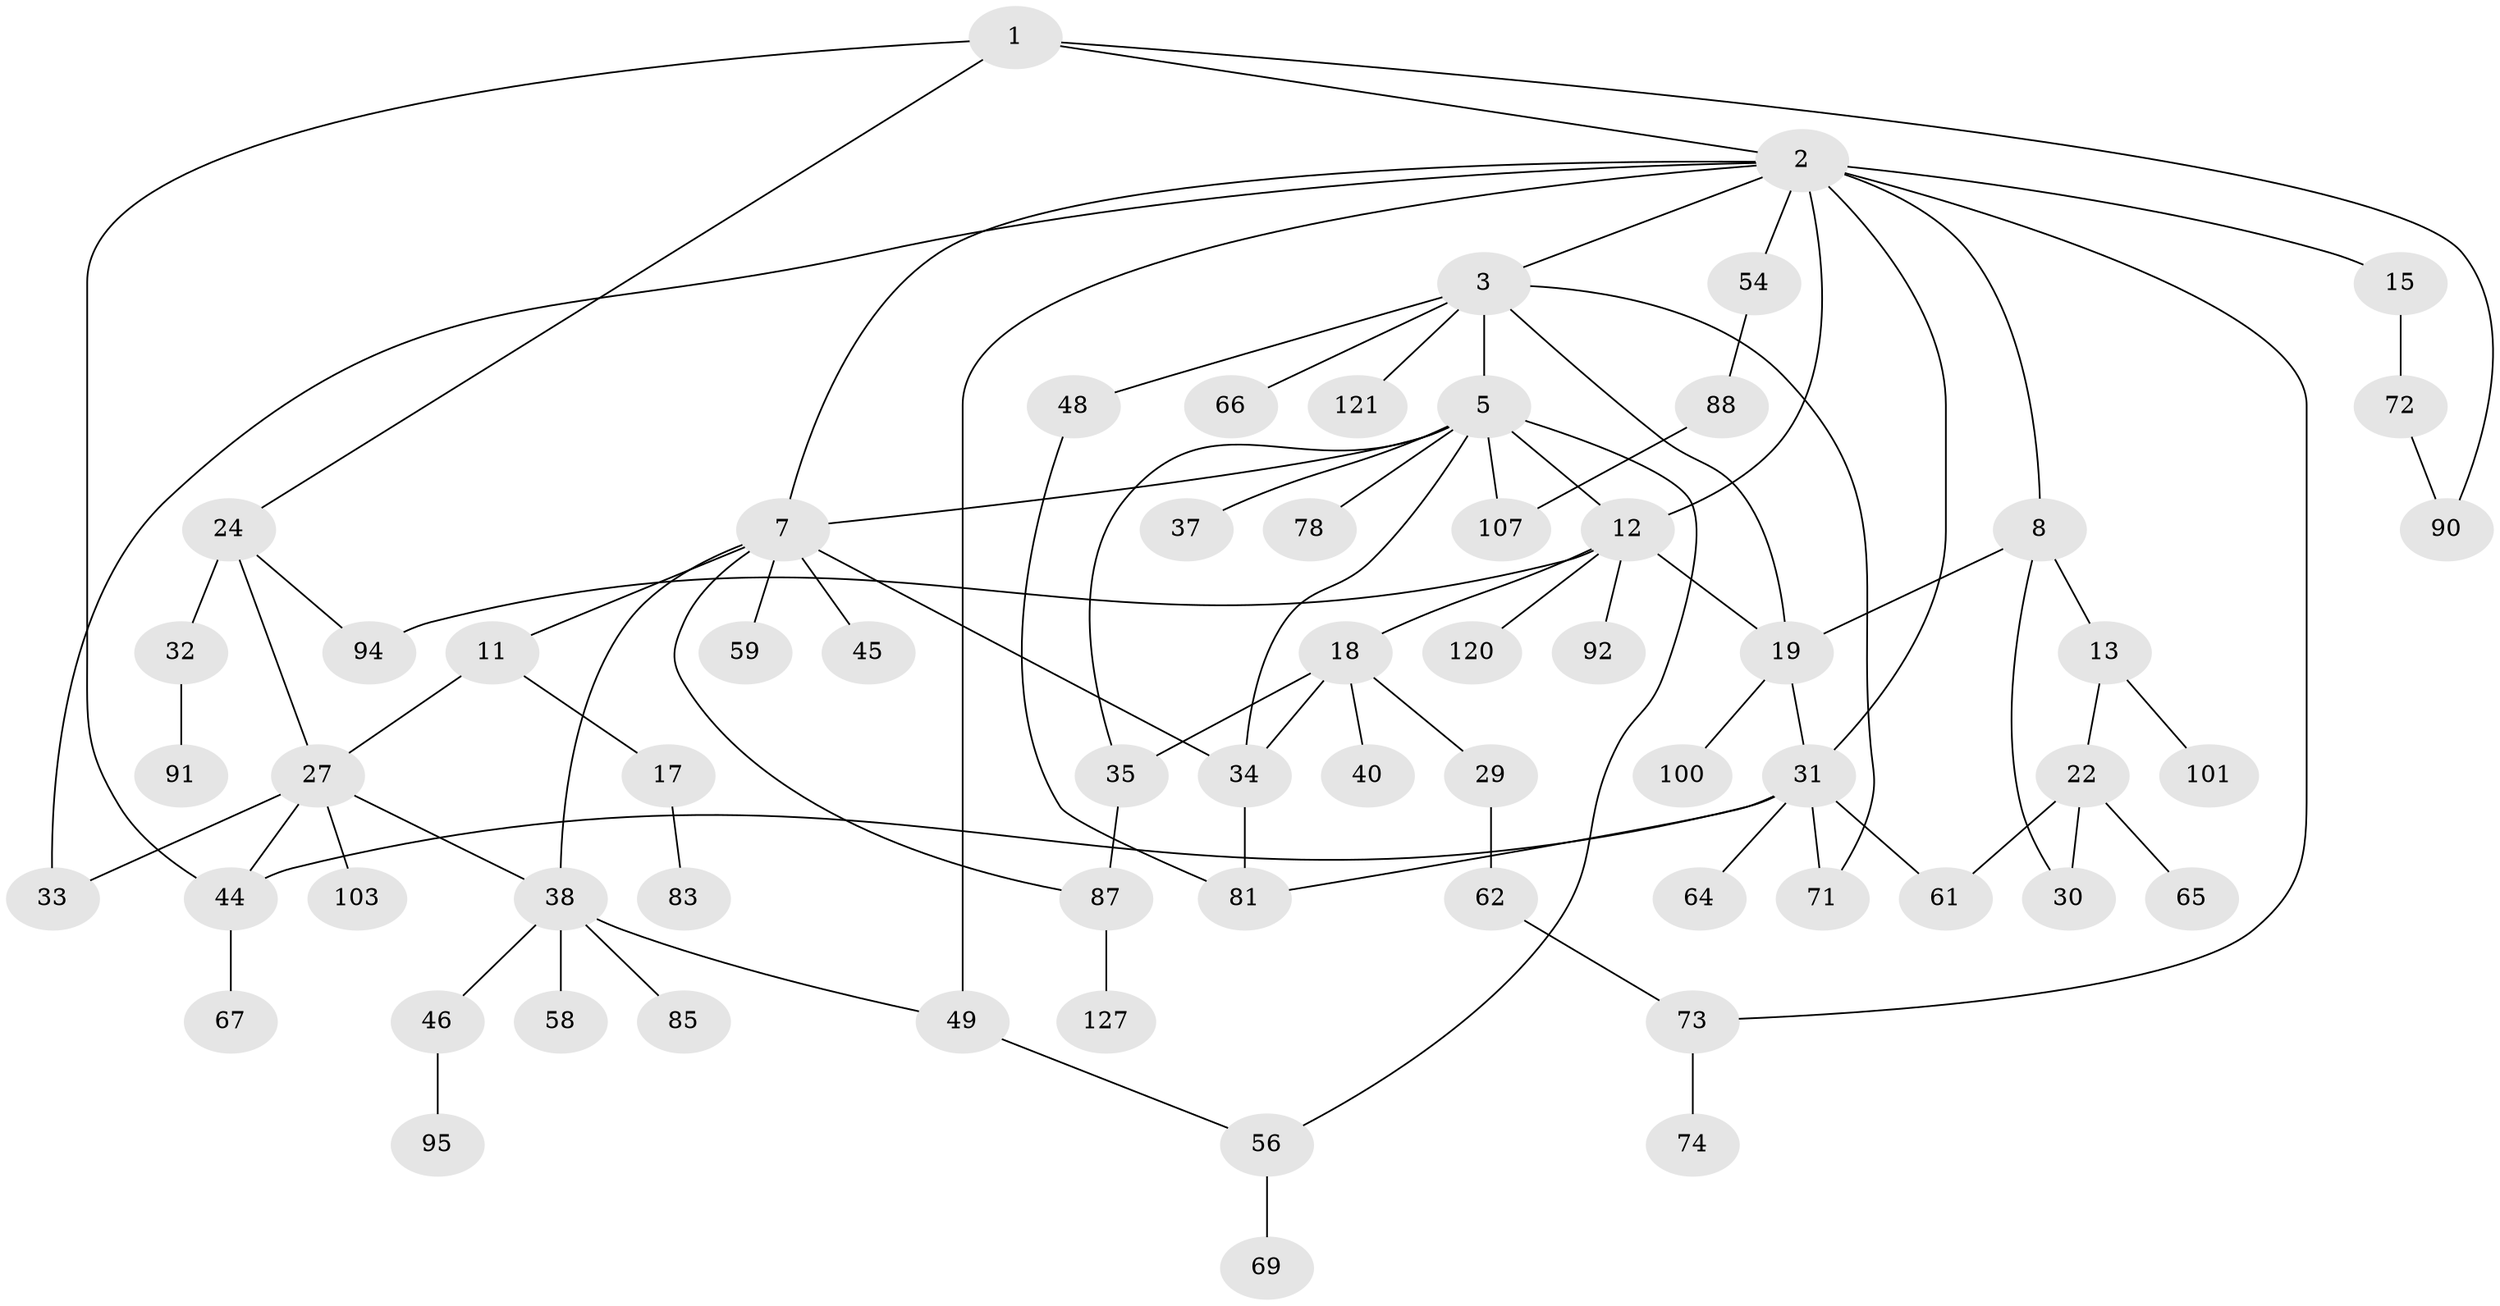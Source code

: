 // original degree distribution, {4: 0.15625, 9: 0.0078125, 6: 0.0234375, 5: 0.0390625, 3: 0.140625, 2: 0.3046875, 1: 0.328125}
// Generated by graph-tools (version 1.1) at 2025/13/03/09/25 04:13:26]
// undirected, 64 vertices, 88 edges
graph export_dot {
graph [start="1"]
  node [color=gray90,style=filled];
  1;
  2 [super="+14+6"];
  3 [super="+20+4"];
  5 [super="+9"];
  7 [super="+16+23+26"];
  8 [super="+116+51"];
  11;
  12 [super="+70+84"];
  13;
  15;
  17;
  18 [super="+99+21"];
  19;
  22 [super="+42+25"];
  24 [super="+76+115"];
  27 [super="+86+102+114"];
  29 [super="+55+118"];
  30;
  31 [super="+43+41"];
  32 [super="+77"];
  33 [super="+89"];
  34 [super="+79"];
  35 [super="+52+106+60"];
  37;
  38 [super="+39"];
  40;
  44 [super="+50"];
  45;
  46 [super="+53"];
  48;
  49 [super="+57"];
  54;
  56 [super="+63"];
  58;
  59;
  61;
  62;
  64 [super="+119"];
  65;
  66 [super="+108"];
  67;
  69;
  71;
  72 [super="+111"];
  73 [super="+97"];
  74;
  78;
  81 [super="+124+125"];
  83;
  85;
  87;
  88;
  90 [super="+93"];
  91;
  92;
  94;
  95;
  100;
  101;
  103;
  107;
  120;
  121;
  127;
  1 -- 2;
  1 -- 24;
  1 -- 44;
  1 -- 90;
  2 -- 3;
  2 -- 8;
  2 -- 12 [weight=2];
  2 -- 54;
  2 -- 73;
  2 -- 49;
  2 -- 33;
  2 -- 7;
  2 -- 15;
  2 -- 31;
  3 -- 5;
  3 -- 19;
  3 -- 48;
  3 -- 121;
  3 -- 66;
  3 -- 71;
  5 -- 7;
  5 -- 34;
  5 -- 78;
  5 -- 107;
  5 -- 35;
  5 -- 37;
  5 -- 56;
  5 -- 12;
  7 -- 11;
  7 -- 59;
  7 -- 87;
  7 -- 34;
  7 -- 45;
  7 -- 38;
  8 -- 13;
  8 -- 19;
  8 -- 30;
  11 -- 17;
  11 -- 27;
  12 -- 18;
  12 -- 92;
  12 -- 19;
  12 -- 120;
  12 -- 94;
  13 -- 22;
  13 -- 101;
  15 -- 72;
  17 -- 83;
  18 -- 29;
  18 -- 34;
  18 -- 40;
  18 -- 35;
  19 -- 31;
  19 -- 100;
  22 -- 65;
  22 -- 61;
  22 -- 30;
  24 -- 32;
  24 -- 27;
  24 -- 94;
  27 -- 33;
  27 -- 38;
  27 -- 103;
  27 -- 44;
  29 -- 62;
  31 -- 64;
  31 -- 81;
  31 -- 61;
  31 -- 71;
  31 -- 44;
  32 -- 91;
  34 -- 81;
  35 -- 87;
  38 -- 85;
  38 -- 46;
  38 -- 49;
  38 -- 58;
  44 -- 67;
  46 -- 95;
  48 -- 81;
  49 -- 56;
  54 -- 88;
  56 -- 69;
  62 -- 73;
  72 -- 90;
  73 -- 74;
  87 -- 127;
  88 -- 107;
}

